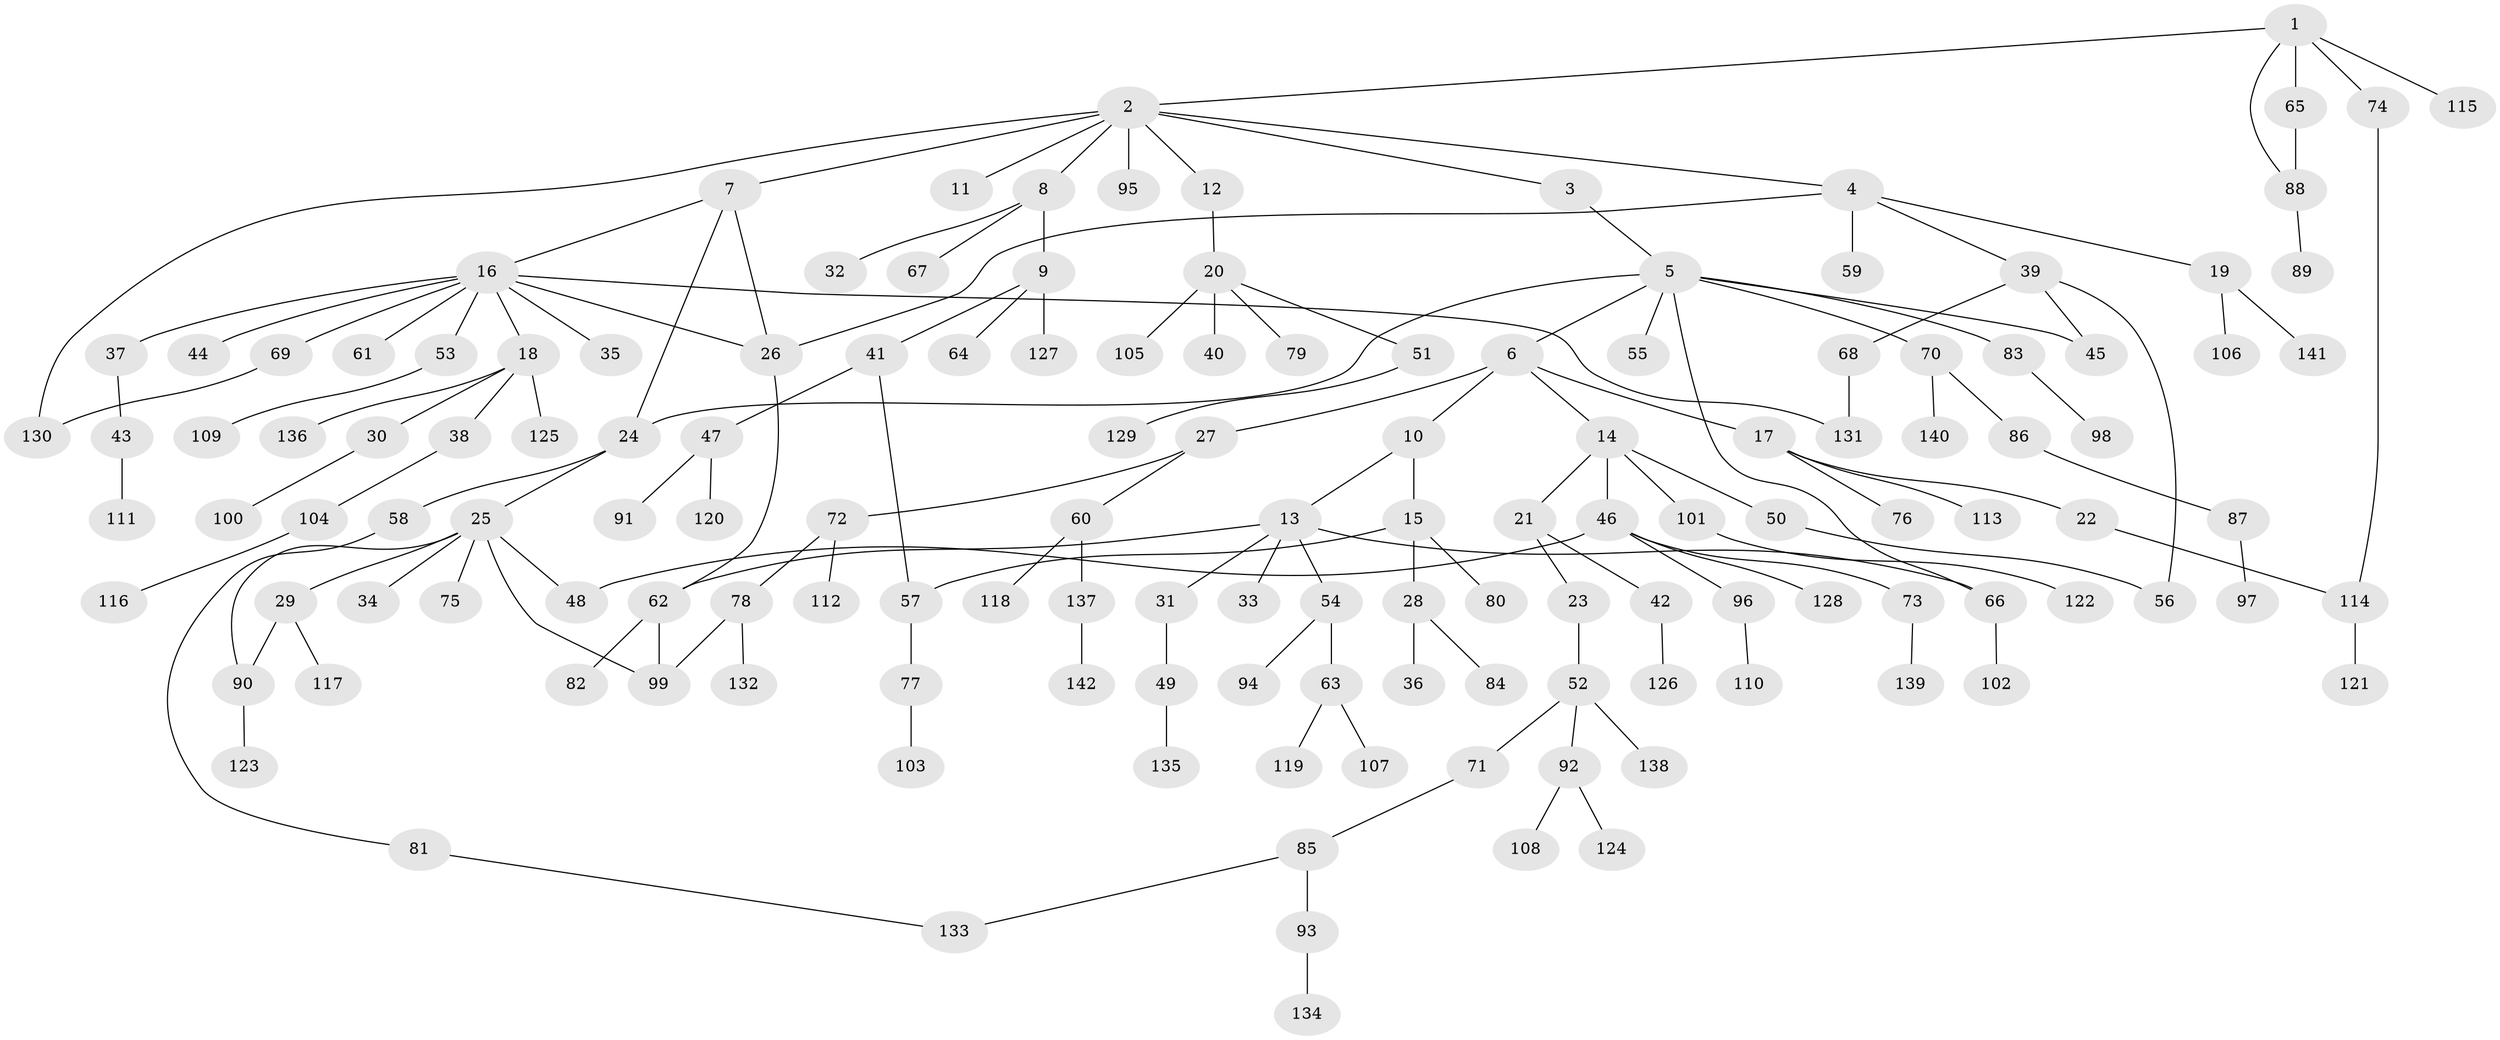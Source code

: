 // coarse degree distribution, {4: 0.1267605633802817, 2: 0.18309859154929578, 11: 0.014084507042253521, 1: 0.5774647887323944, 6: 0.028169014084507043, 9: 0.014084507042253521, 10: 0.014084507042253521, 7: 0.028169014084507043, 3: 0.014084507042253521}
// Generated by graph-tools (version 1.1) at 2025/45/03/04/25 21:45:06]
// undirected, 142 vertices, 158 edges
graph export_dot {
graph [start="1"]
  node [color=gray90,style=filled];
  1;
  2;
  3;
  4;
  5;
  6;
  7;
  8;
  9;
  10;
  11;
  12;
  13;
  14;
  15;
  16;
  17;
  18;
  19;
  20;
  21;
  22;
  23;
  24;
  25;
  26;
  27;
  28;
  29;
  30;
  31;
  32;
  33;
  34;
  35;
  36;
  37;
  38;
  39;
  40;
  41;
  42;
  43;
  44;
  45;
  46;
  47;
  48;
  49;
  50;
  51;
  52;
  53;
  54;
  55;
  56;
  57;
  58;
  59;
  60;
  61;
  62;
  63;
  64;
  65;
  66;
  67;
  68;
  69;
  70;
  71;
  72;
  73;
  74;
  75;
  76;
  77;
  78;
  79;
  80;
  81;
  82;
  83;
  84;
  85;
  86;
  87;
  88;
  89;
  90;
  91;
  92;
  93;
  94;
  95;
  96;
  97;
  98;
  99;
  100;
  101;
  102;
  103;
  104;
  105;
  106;
  107;
  108;
  109;
  110;
  111;
  112;
  113;
  114;
  115;
  116;
  117;
  118;
  119;
  120;
  121;
  122;
  123;
  124;
  125;
  126;
  127;
  128;
  129;
  130;
  131;
  132;
  133;
  134;
  135;
  136;
  137;
  138;
  139;
  140;
  141;
  142;
  1 -- 2;
  1 -- 65;
  1 -- 74;
  1 -- 88;
  1 -- 115;
  2 -- 3;
  2 -- 4;
  2 -- 7;
  2 -- 8;
  2 -- 11;
  2 -- 12;
  2 -- 95;
  2 -- 130;
  3 -- 5;
  4 -- 19;
  4 -- 39;
  4 -- 59;
  4 -- 26;
  5 -- 6;
  5 -- 55;
  5 -- 66;
  5 -- 70;
  5 -- 83;
  5 -- 45;
  5 -- 24;
  6 -- 10;
  6 -- 14;
  6 -- 17;
  6 -- 27;
  7 -- 16;
  7 -- 24;
  7 -- 26;
  8 -- 9;
  8 -- 32;
  8 -- 67;
  9 -- 41;
  9 -- 64;
  9 -- 127;
  10 -- 13;
  10 -- 15;
  12 -- 20;
  13 -- 31;
  13 -- 33;
  13 -- 54;
  13 -- 66;
  13 -- 62;
  14 -- 21;
  14 -- 46;
  14 -- 50;
  14 -- 101;
  15 -- 28;
  15 -- 80;
  15 -- 57;
  16 -- 18;
  16 -- 35;
  16 -- 37;
  16 -- 44;
  16 -- 53;
  16 -- 61;
  16 -- 69;
  16 -- 26;
  16 -- 131;
  17 -- 22;
  17 -- 76;
  17 -- 113;
  18 -- 30;
  18 -- 38;
  18 -- 125;
  18 -- 136;
  19 -- 106;
  19 -- 141;
  20 -- 40;
  20 -- 51;
  20 -- 79;
  20 -- 105;
  21 -- 23;
  21 -- 42;
  22 -- 114;
  23 -- 52;
  24 -- 25;
  24 -- 58;
  25 -- 29;
  25 -- 34;
  25 -- 48;
  25 -- 75;
  25 -- 90;
  25 -- 99;
  26 -- 62;
  27 -- 60;
  27 -- 72;
  28 -- 36;
  28 -- 84;
  29 -- 117;
  29 -- 90;
  30 -- 100;
  31 -- 49;
  37 -- 43;
  38 -- 104;
  39 -- 45;
  39 -- 56;
  39 -- 68;
  41 -- 47;
  41 -- 57;
  42 -- 126;
  43 -- 111;
  46 -- 73;
  46 -- 96;
  46 -- 128;
  46 -- 48;
  47 -- 91;
  47 -- 120;
  49 -- 135;
  50 -- 56;
  51 -- 129;
  52 -- 71;
  52 -- 92;
  52 -- 138;
  53 -- 109;
  54 -- 63;
  54 -- 94;
  57 -- 77;
  58 -- 81;
  60 -- 118;
  60 -- 137;
  62 -- 82;
  62 -- 99;
  63 -- 107;
  63 -- 119;
  65 -- 88;
  66 -- 102;
  68 -- 131;
  69 -- 130;
  70 -- 86;
  70 -- 140;
  71 -- 85;
  72 -- 78;
  72 -- 112;
  73 -- 139;
  74 -- 114;
  77 -- 103;
  78 -- 132;
  78 -- 99;
  81 -- 133;
  83 -- 98;
  85 -- 93;
  85 -- 133;
  86 -- 87;
  87 -- 97;
  88 -- 89;
  90 -- 123;
  92 -- 108;
  92 -- 124;
  93 -- 134;
  96 -- 110;
  101 -- 122;
  104 -- 116;
  114 -- 121;
  137 -- 142;
}
